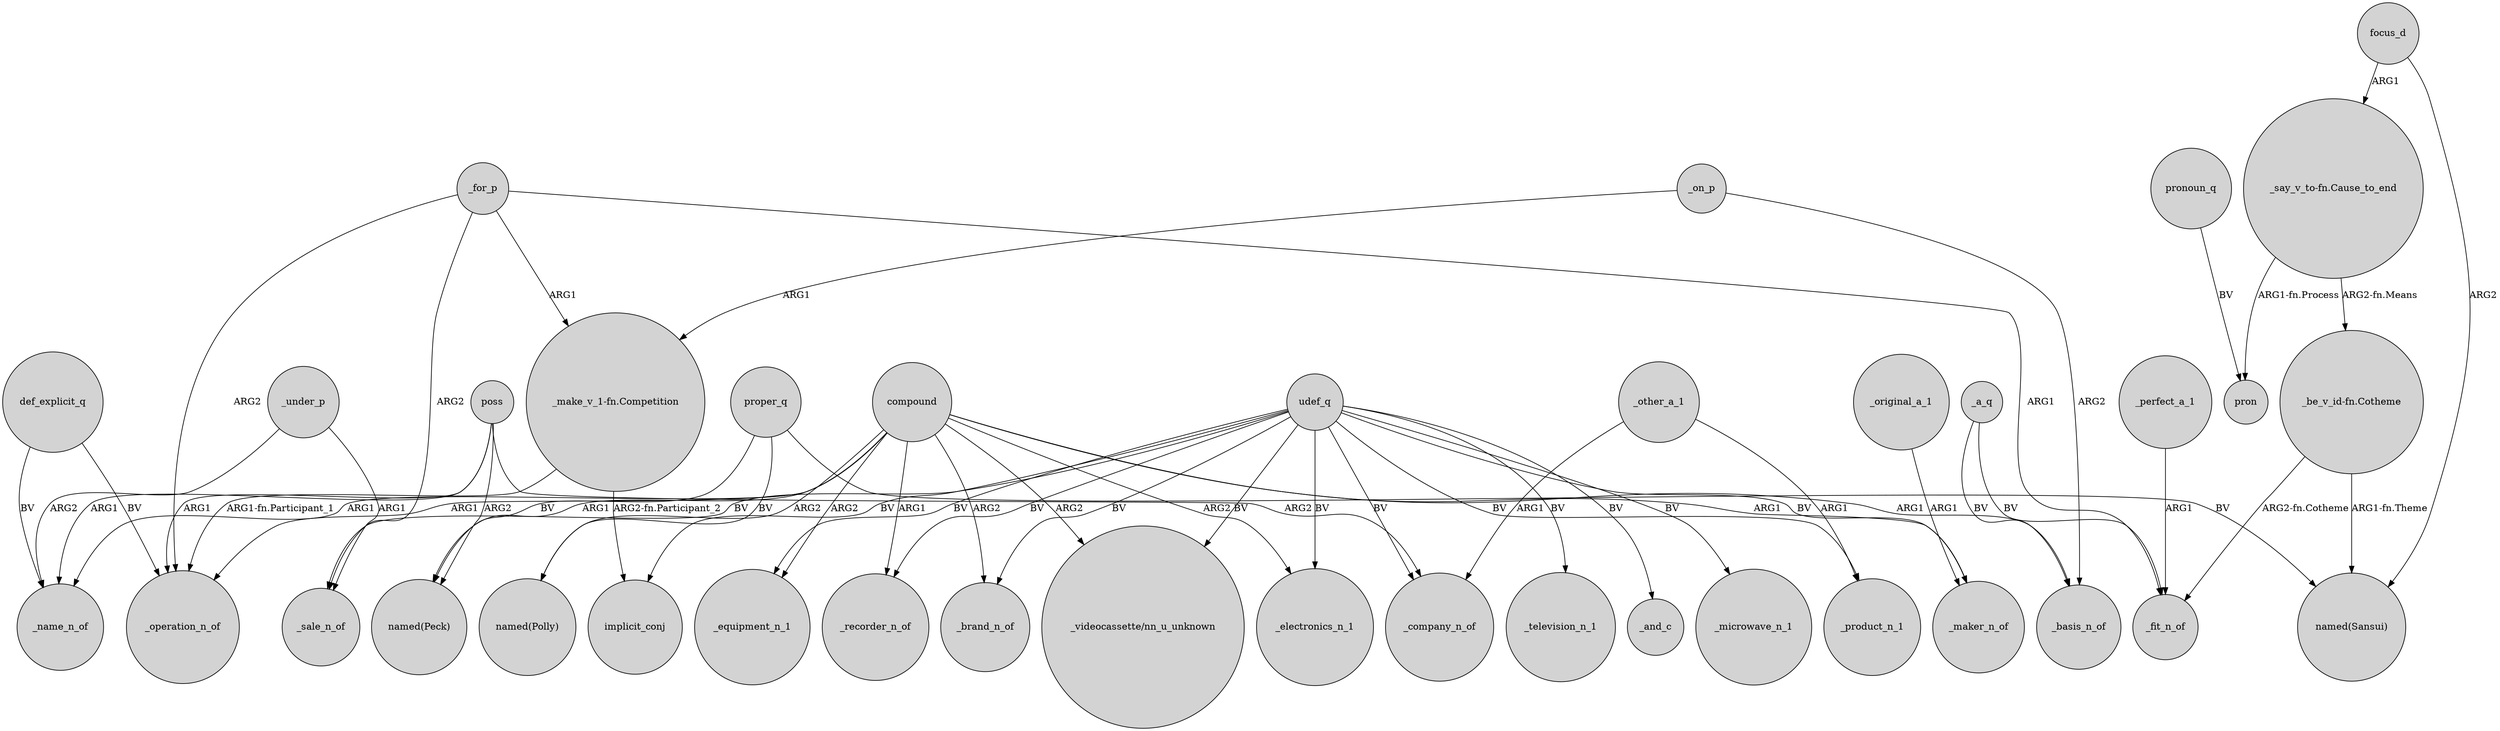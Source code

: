 digraph {
	node [shape=circle style=filled]
	_under_p -> _name_n_of [label=ARG2]
	poss -> _name_n_of [label=ARG1]
	"_be_v_id-fn.Cotheme" -> "named(Sansui)" [label="ARG1-fn.Theme"]
	compound -> "named(Polly)" [label=ARG2]
	udef_q -> _equipment_n_1 [label=BV]
	compound -> _electronics_n_1 [label=ARG2]
	_for_p -> _operation_n_of [label=ARG2]
	udef_q -> _television_n_1 [label=BV]
	proper_q -> "named(Sansui)" [label=BV]
	"_make_v_1-fn.Competition" -> implicit_conj [label="ARG2-fn.Participant_2"]
	focus_d -> "_say_v_to-fn.Cause_to_end" [label=ARG1]
	_for_p -> _sale_n_of [label=ARG2]
	compound -> _equipment_n_1 [label=ARG2]
	poss -> _operation_n_of [label=ARG1]
	_original_a_1 -> _maker_n_of [label=ARG1]
	_other_a_1 -> _product_n_1 [label=ARG1]
	udef_q -> _electronics_n_1 [label=BV]
	_other_a_1 -> _company_n_of [label=ARG1]
	focus_d -> "named(Sansui)" [label=ARG2]
	"_make_v_1-fn.Competition" -> _operation_n_of [label="ARG1-fn.Participant_1"]
	compound -> _name_n_of [label=ARG1]
	compound -> _operation_n_of [label=ARG1]
	udef_q -> _sale_n_of [label=BV]
	_for_p -> _fit_n_of [label=ARG1]
	udef_q -> _product_n_1 [label=BV]
	proper_q -> "named(Polly)" [label=BV]
	udef_q -> _and_c [label=BV]
	_under_p -> _sale_n_of [label=ARG1]
	def_explicit_q -> _name_n_of [label=BV]
	"_say_v_to-fn.Cause_to_end" -> pron [label="ARG1-fn.Process"]
	udef_q -> _maker_n_of [label=BV]
	"_say_v_to-fn.Cause_to_end" -> "_be_v_id-fn.Cotheme" [label="ARG2-fn.Means"]
	pronoun_q -> pron [label=BV]
	poss -> _company_n_of [label=ARG2]
	udef_q -> "_videocassette/nn_u_unknown" [label=BV]
	_perfect_a_1 -> _fit_n_of [label=ARG1]
	udef_q -> _brand_n_of [label=BV]
	compound -> "named(Peck)" [label=ARG1]
	udef_q -> _company_n_of [label=BV]
	udef_q -> _recorder_n_of [label=BV]
	_on_p -> "_make_v_1-fn.Competition" [label=ARG1]
	compound -> _recorder_n_of [label=ARG1]
	proper_q -> "named(Peck)" [label=BV]
	"_be_v_id-fn.Cotheme" -> _fit_n_of [label="ARG2-fn.Cotheme"]
	_on_p -> _basis_n_of [label=ARG2]
	def_explicit_q -> _operation_n_of [label=BV]
	udef_q -> _microwave_n_1 [label=BV]
	compound -> _maker_n_of [label=ARG1]
	compound -> "_videocassette/nn_u_unknown" [label=ARG2]
	_for_p -> "_make_v_1-fn.Competition" [label=ARG1]
	_a_q -> _fit_n_of [label=BV]
	poss -> "named(Peck)" [label=ARG2]
	compound -> _brand_n_of [label=ARG2]
	udef_q -> implicit_conj [label=BV]
	_a_q -> _basis_n_of [label=BV]
	compound -> _basis_n_of [label=ARG1]
}
